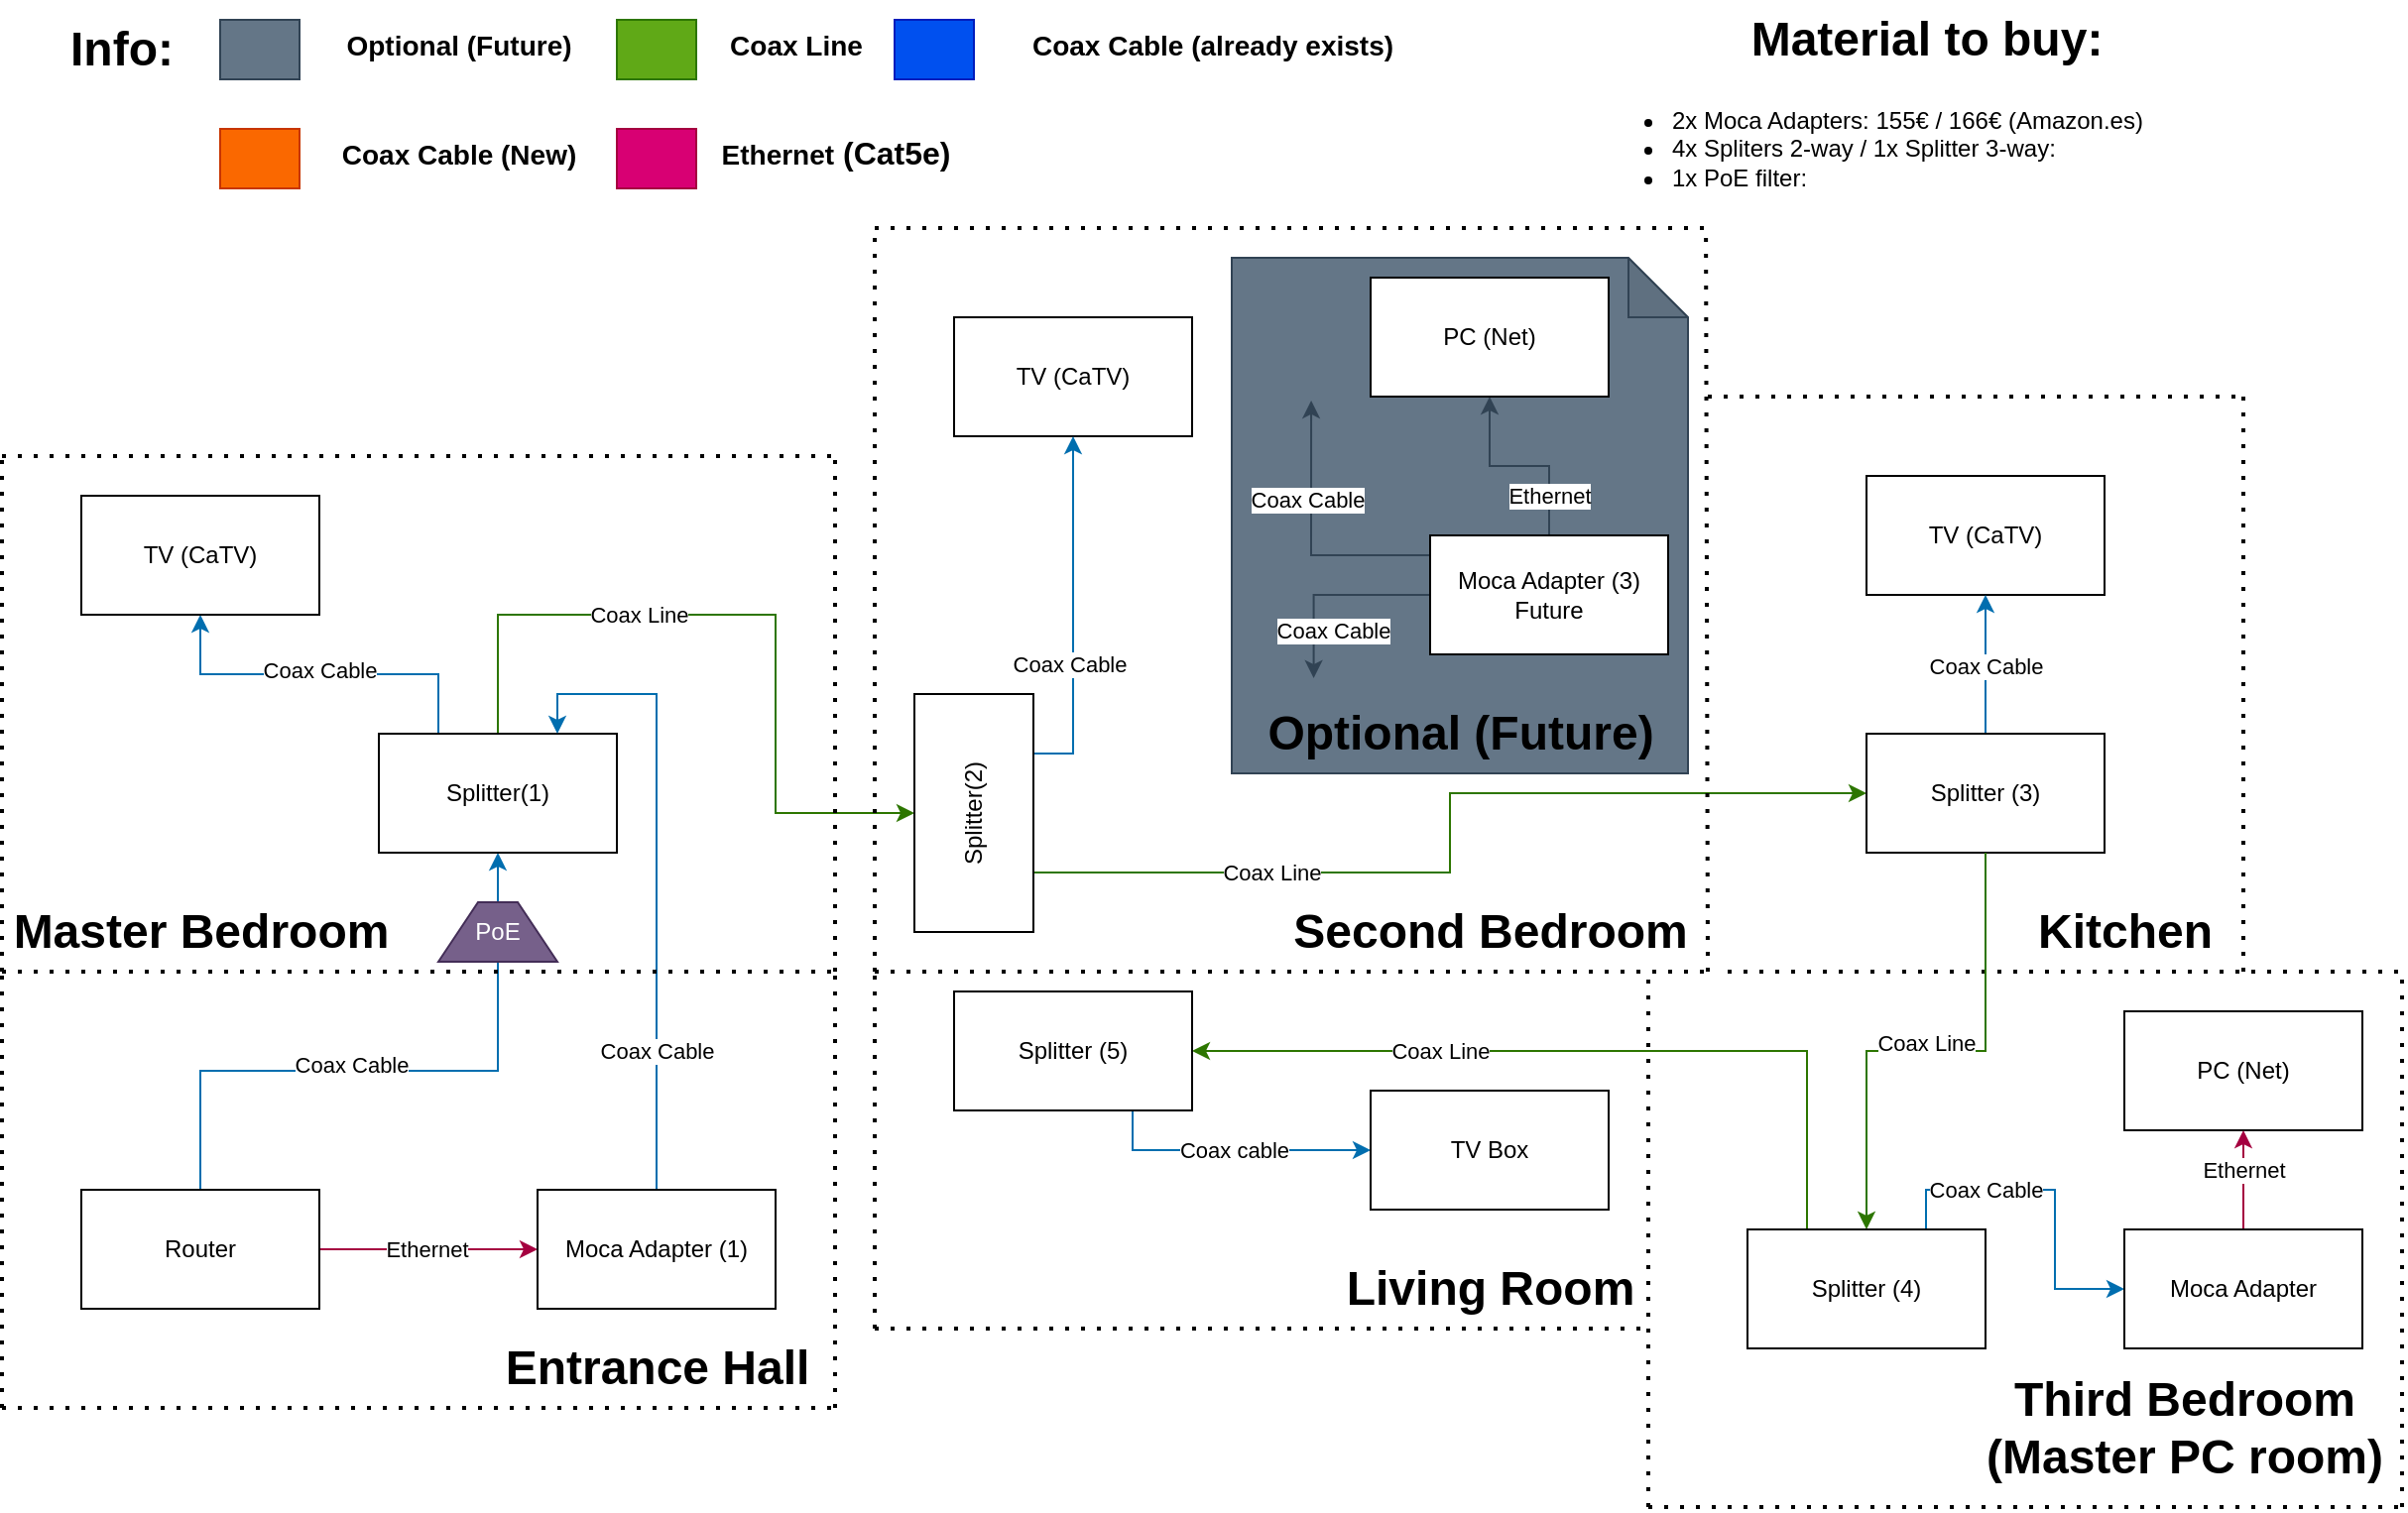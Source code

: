 <mxfile version="21.5.2" type="github">
  <diagram name="Página-1" id="l3W48SHhh2ZlZDR62sw5">
    <mxGraphModel dx="1834" dy="1146" grid="1" gridSize="10" guides="1" tooltips="1" connect="1" arrows="1" fold="1" page="0" pageScale="1" pageWidth="827" pageHeight="1169" math="0" shadow="0">
      <root>
        <mxCell id="0" />
        <mxCell id="1" parent="0" />
        <mxCell id="UsZ9BYW_dRJwkOO68vhF-15" value="" style="shape=note;whiteSpace=wrap;html=1;backgroundOutline=1;darkOpacity=0.05;fillColor=#647687;fontColor=#ffffff;strokeColor=#314354;" parent="1" vertex="1">
          <mxGeometry x="540" y="120" width="230" height="260" as="geometry" />
        </mxCell>
        <mxCell id="ZebOHd_uhJn7q3qsrIFo-4" style="edgeStyle=orthogonalEdgeStyle;rounded=0;orthogonalLoop=1;jettySize=auto;html=1;entryX=0;entryY=0.5;entryDx=0;entryDy=0;fillColor=#d80073;strokeColor=#A50040;" parent="1" source="uyOkbvqYTeOwgu7Op3V--3" target="uyOkbvqYTeOwgu7Op3V--11" edge="1">
          <mxGeometry relative="1" as="geometry" />
        </mxCell>
        <mxCell id="ZebOHd_uhJn7q3qsrIFo-5" value="Ethernet" style="edgeLabel;html=1;align=center;verticalAlign=middle;resizable=0;points=[];" parent="ZebOHd_uhJn7q3qsrIFo-4" vertex="1" connectable="0">
          <mxGeometry x="-0.018" relative="1" as="geometry">
            <mxPoint as="offset" />
          </mxGeometry>
        </mxCell>
        <mxCell id="ZebOHd_uhJn7q3qsrIFo-11" style="edgeStyle=orthogonalEdgeStyle;rounded=0;orthogonalLoop=1;jettySize=auto;html=1;entryX=0.5;entryY=1;entryDx=0;entryDy=0;fillColor=#1ba1e2;strokeColor=#006EAF;" parent="1" source="uyOkbvqYTeOwgu7Op3V--3" target="uyOkbvqYTeOwgu7Op3V--8" edge="1">
          <mxGeometry relative="1" as="geometry">
            <Array as="points">
              <mxPoint x="20" y="530" />
              <mxPoint x="170" y="530" />
            </Array>
          </mxGeometry>
        </mxCell>
        <mxCell id="ZebOHd_uhJn7q3qsrIFo-13" value="Coax Cable" style="edgeLabel;html=1;align=center;verticalAlign=middle;resizable=0;points=[];" parent="ZebOHd_uhJn7q3qsrIFo-11" vertex="1" connectable="0">
          <mxGeometry x="-0.15" y="3" relative="1" as="geometry">
            <mxPoint as="offset" />
          </mxGeometry>
        </mxCell>
        <mxCell id="uyOkbvqYTeOwgu7Op3V--3" value="Router" style="rounded=0;whiteSpace=wrap;html=1;" parent="1" vertex="1">
          <mxGeometry x="-40" y="590" width="120" height="60" as="geometry" />
        </mxCell>
        <mxCell id="uyOkbvqYTeOwgu7Op3V--4" style="edgeStyle=orthogonalEdgeStyle;rounded=0;orthogonalLoop=1;jettySize=auto;html=1;entryX=0.5;entryY=1;entryDx=0;entryDy=0;fillColor=#1ba1e2;strokeColor=#006EAF;exitX=0.25;exitY=0;exitDx=0;exitDy=0;" parent="1" source="uyOkbvqYTeOwgu7Op3V--8" target="uyOkbvqYTeOwgu7Op3V--14" edge="1">
          <mxGeometry relative="1" as="geometry" />
        </mxCell>
        <mxCell id="uyOkbvqYTeOwgu7Op3V--5" value="Coax Cable" style="edgeLabel;html=1;align=center;verticalAlign=middle;resizable=0;points=[];" parent="uyOkbvqYTeOwgu7Op3V--4" vertex="1" connectable="0">
          <mxGeometry x="-0.378" y="-2" relative="1" as="geometry">
            <mxPoint x="-34" as="offset" />
          </mxGeometry>
        </mxCell>
        <mxCell id="uyOkbvqYTeOwgu7Op3V--6" style="edgeStyle=orthogonalEdgeStyle;rounded=0;orthogonalLoop=1;jettySize=auto;html=1;entryX=0.5;entryY=0;entryDx=0;entryDy=0;fillColor=#60a917;strokeColor=#2D7600;exitX=0.5;exitY=0;exitDx=0;exitDy=0;" parent="1" source="uyOkbvqYTeOwgu7Op3V--8" target="uyOkbvqYTeOwgu7Op3V--26" edge="1">
          <mxGeometry relative="1" as="geometry">
            <Array as="points">
              <mxPoint x="170" y="300" />
              <mxPoint x="310" y="300" />
              <mxPoint x="310" y="400" />
            </Array>
          </mxGeometry>
        </mxCell>
        <mxCell id="uyOkbvqYTeOwgu7Op3V--7" value="Coax Line" style="edgeLabel;html=1;align=center;verticalAlign=middle;resizable=0;points=[];" parent="uyOkbvqYTeOwgu7Op3V--6" vertex="1" connectable="0">
          <mxGeometry x="-0.062" y="3" relative="1" as="geometry">
            <mxPoint x="-43" y="3" as="offset" />
          </mxGeometry>
        </mxCell>
        <mxCell id="uyOkbvqYTeOwgu7Op3V--8" value="&lt;div&gt;Splitter(1)&lt;/div&gt;" style="rounded=0;whiteSpace=wrap;html=1;" parent="1" vertex="1">
          <mxGeometry x="110" y="360" width="120" height="60" as="geometry" />
        </mxCell>
        <mxCell id="ZebOHd_uhJn7q3qsrIFo-3" style="edgeStyle=orthogonalEdgeStyle;rounded=0;orthogonalLoop=1;jettySize=auto;html=1;entryX=0.75;entryY=0;entryDx=0;entryDy=0;fillColor=#1ba1e2;strokeColor=#006EAF;" parent="1" source="uyOkbvqYTeOwgu7Op3V--11" target="uyOkbvqYTeOwgu7Op3V--8" edge="1">
          <mxGeometry relative="1" as="geometry" />
        </mxCell>
        <mxCell id="ZebOHd_uhJn7q3qsrIFo-6" value="Coax Cable" style="edgeLabel;html=1;align=center;verticalAlign=middle;resizable=0;points=[];" parent="ZebOHd_uhJn7q3qsrIFo-3" vertex="1" connectable="0">
          <mxGeometry x="0.05" y="-1" relative="1" as="geometry">
            <mxPoint x="-1" y="98" as="offset" />
          </mxGeometry>
        </mxCell>
        <mxCell id="uyOkbvqYTeOwgu7Op3V--11" value="Moca Adapter (1)" style="rounded=0;whiteSpace=wrap;html=1;" parent="1" vertex="1">
          <mxGeometry x="190" y="590" width="120" height="60" as="geometry" />
        </mxCell>
        <mxCell id="uyOkbvqYTeOwgu7Op3V--12" value="Entrance Hall" style="text;strokeColor=none;fillColor=none;html=1;fontSize=24;fontStyle=1;verticalAlign=middle;align=center;" parent="1" vertex="1">
          <mxGeometry x="200" y="660" width="100" height="40" as="geometry" />
        </mxCell>
        <mxCell id="uyOkbvqYTeOwgu7Op3V--13" value="Master Bedroom" style="text;strokeColor=none;fillColor=none;html=1;fontSize=24;fontStyle=1;verticalAlign=middle;align=center;" parent="1" vertex="1">
          <mxGeometry x="-30" y="440" width="100" height="40" as="geometry" />
        </mxCell>
        <mxCell id="uyOkbvqYTeOwgu7Op3V--14" value="TV (CaTV)" style="rounded=0;whiteSpace=wrap;html=1;" parent="1" vertex="1">
          <mxGeometry x="-40" y="240" width="120" height="60" as="geometry" />
        </mxCell>
        <mxCell id="uyOkbvqYTeOwgu7Op3V--15" value="TV (CaTV)" style="rounded=0;whiteSpace=wrap;html=1;" parent="1" vertex="1">
          <mxGeometry x="400" y="150" width="120" height="60" as="geometry" />
        </mxCell>
        <mxCell id="uyOkbvqYTeOwgu7Op3V--18" style="edgeStyle=orthogonalEdgeStyle;rounded=0;orthogonalLoop=1;jettySize=auto;html=1;exitX=0.5;exitY=0;exitDx=0;exitDy=0;entryX=0.5;entryY=1;entryDx=0;entryDy=0;fillColor=#647687;strokeColor=#314354;" parent="1" source="uyOkbvqYTeOwgu7Op3V--20" target="uyOkbvqYTeOwgu7Op3V--21" edge="1">
          <mxGeometry relative="1" as="geometry" />
        </mxCell>
        <mxCell id="uyOkbvqYTeOwgu7Op3V--19" value="Ethernet" style="edgeLabel;html=1;align=center;verticalAlign=middle;resizable=0;points=[];" parent="uyOkbvqYTeOwgu7Op3V--18" vertex="1" connectable="0">
          <mxGeometry y="2" relative="1" as="geometry">
            <mxPoint x="15" y="13" as="offset" />
          </mxGeometry>
        </mxCell>
        <mxCell id="nbPDpCMQTWh_0e_4HwNJ-20" style="edgeStyle=orthogonalEdgeStyle;rounded=0;orthogonalLoop=1;jettySize=auto;html=1;exitX=0;exitY=0.5;exitDx=0;exitDy=0;entryX=0.817;entryY=1.033;entryDx=0;entryDy=0;entryPerimeter=0;fillColor=#647687;strokeColor=#314354;" parent="1" source="uyOkbvqYTeOwgu7Op3V--20" edge="1">
          <mxGeometry relative="1" as="geometry">
            <mxPoint x="580.04" y="191.98" as="targetPoint" />
            <Array as="points">
              <mxPoint x="610" y="270" />
              <mxPoint x="581" y="270" />
            </Array>
          </mxGeometry>
        </mxCell>
        <mxCell id="nbPDpCMQTWh_0e_4HwNJ-21" value="Coax Cable" style="edgeLabel;html=1;align=center;verticalAlign=middle;resizable=0;points=[];" parent="nbPDpCMQTWh_0e_4HwNJ-20" vertex="1" connectable="0">
          <mxGeometry x="0.375" y="2" relative="1" as="geometry">
            <mxPoint as="offset" />
          </mxGeometry>
        </mxCell>
        <mxCell id="UsZ9BYW_dRJwkOO68vhF-24" style="edgeStyle=orthogonalEdgeStyle;rounded=0;orthogonalLoop=1;jettySize=auto;html=1;entryX=0.59;entryY=0.05;entryDx=0;entryDy=0;entryPerimeter=0;fillColor=#647687;strokeColor=#314354;" parent="1" source="uyOkbvqYTeOwgu7Op3V--20" edge="1">
          <mxGeometry relative="1" as="geometry">
            <mxPoint x="581.3" y="332" as="targetPoint" />
            <Array as="points">
              <mxPoint x="581" y="290" />
            </Array>
          </mxGeometry>
        </mxCell>
        <mxCell id="UsZ9BYW_dRJwkOO68vhF-27" value="Coax Cable" style="edgeLabel;html=1;align=center;verticalAlign=middle;resizable=0;points=[];" parent="UsZ9BYW_dRJwkOO68vhF-24" vertex="1" connectable="0">
          <mxGeometry x="-0.018" y="4" relative="1" as="geometry">
            <mxPoint y="14" as="offset" />
          </mxGeometry>
        </mxCell>
        <mxCell id="uyOkbvqYTeOwgu7Op3V--20" value="&lt;div&gt;Moca Adapter (3)&lt;/div&gt;&lt;div&gt;Future&lt;br&gt;&lt;/div&gt;" style="rounded=0;whiteSpace=wrap;html=1;" parent="1" vertex="1">
          <mxGeometry x="640" y="260" width="120" height="60" as="geometry" />
        </mxCell>
        <mxCell id="uyOkbvqYTeOwgu7Op3V--21" value="PC (Net)" style="rounded=0;whiteSpace=wrap;html=1;" parent="1" vertex="1">
          <mxGeometry x="610" y="130" width="120" height="60" as="geometry" />
        </mxCell>
        <mxCell id="uyOkbvqYTeOwgu7Op3V--24" style="edgeStyle=orthogonalEdgeStyle;rounded=0;orthogonalLoop=1;jettySize=auto;html=1;entryX=0;entryY=0.5;entryDx=0;entryDy=0;fillColor=#60a917;strokeColor=#2D7600;exitX=0.25;exitY=1;exitDx=0;exitDy=0;" parent="1" source="uyOkbvqYTeOwgu7Op3V--26" target="nbPDpCMQTWh_0e_4HwNJ-5" edge="1">
          <mxGeometry relative="1" as="geometry">
            <Array as="points">
              <mxPoint x="650" y="430" />
              <mxPoint x="650" y="390" />
            </Array>
          </mxGeometry>
        </mxCell>
        <mxCell id="uyOkbvqYTeOwgu7Op3V--25" value="Coax Line" style="edgeLabel;html=1;align=center;verticalAlign=middle;resizable=0;points=[];" parent="uyOkbvqYTeOwgu7Op3V--24" vertex="1" connectable="0">
          <mxGeometry x="-0.517" y="-3" relative="1" as="geometry">
            <mxPoint x="9" y="-3" as="offset" />
          </mxGeometry>
        </mxCell>
        <mxCell id="nbPDpCMQTWh_0e_4HwNJ-17" style="edgeStyle=orthogonalEdgeStyle;rounded=0;orthogonalLoop=1;jettySize=auto;html=1;entryX=0.5;entryY=1;entryDx=0;entryDy=0;fillColor=#1ba1e2;strokeColor=#006EAF;exitX=0.75;exitY=1;exitDx=0;exitDy=0;" parent="1" source="uyOkbvqYTeOwgu7Op3V--26" target="uyOkbvqYTeOwgu7Op3V--15" edge="1">
          <mxGeometry relative="1" as="geometry" />
        </mxCell>
        <mxCell id="nbPDpCMQTWh_0e_4HwNJ-19" value="Coax Cable" style="edgeLabel;html=1;align=center;verticalAlign=middle;resizable=0;points=[];" parent="nbPDpCMQTWh_0e_4HwNJ-17" vertex="1" connectable="0">
          <mxGeometry x="-0.65" y="2" relative="1" as="geometry">
            <mxPoint y="-34" as="offset" />
          </mxGeometry>
        </mxCell>
        <mxCell id="uyOkbvqYTeOwgu7Op3V--26" value="Splitter(2)" style="rounded=0;whiteSpace=wrap;html=1;rotation=-90;" parent="1" vertex="1">
          <mxGeometry x="350" y="370" width="120" height="60" as="geometry" />
        </mxCell>
        <mxCell id="uyOkbvqYTeOwgu7Op3V--27" value="" style="endArrow=none;dashed=1;html=1;dashPattern=1 3;strokeWidth=2;rounded=0;" parent="1" edge="1">
          <mxGeometry width="50" height="50" relative="1" as="geometry">
            <mxPoint x="-80" y="220" as="sourcePoint" />
            <mxPoint x="340" y="220" as="targetPoint" />
          </mxGeometry>
        </mxCell>
        <mxCell id="uyOkbvqYTeOwgu7Op3V--28" value="" style="endArrow=none;dashed=1;html=1;dashPattern=1 3;strokeWidth=2;rounded=0;" parent="1" edge="1">
          <mxGeometry width="50" height="50" relative="1" as="geometry">
            <mxPoint x="340" y="480" as="sourcePoint" />
            <mxPoint x="340" y="220" as="targetPoint" />
          </mxGeometry>
        </mxCell>
        <mxCell id="uyOkbvqYTeOwgu7Op3V--29" value="" style="endArrow=none;dashed=1;html=1;dashPattern=1 3;strokeWidth=2;rounded=0;" parent="1" edge="1">
          <mxGeometry width="50" height="50" relative="1" as="geometry">
            <mxPoint x="360" y="480" as="sourcePoint" />
            <mxPoint x="780" y="480" as="targetPoint" />
          </mxGeometry>
        </mxCell>
        <mxCell id="uyOkbvqYTeOwgu7Op3V--30" value="" style="endArrow=none;dashed=1;html=1;dashPattern=1 3;strokeWidth=2;rounded=0;" parent="1" edge="1">
          <mxGeometry width="50" height="50" relative="1" as="geometry">
            <mxPoint x="360" y="480" as="sourcePoint" />
            <mxPoint x="360" y="110" as="targetPoint" />
          </mxGeometry>
        </mxCell>
        <mxCell id="uyOkbvqYTeOwgu7Op3V--31" value="" style="endArrow=none;dashed=1;html=1;dashPattern=1 3;strokeWidth=2;rounded=0;" parent="1" edge="1">
          <mxGeometry width="50" height="50" relative="1" as="geometry">
            <mxPoint x="360" y="105" as="sourcePoint" />
            <mxPoint x="780" y="105" as="targetPoint" />
          </mxGeometry>
        </mxCell>
        <mxCell id="uyOkbvqYTeOwgu7Op3V--32" value="" style="endArrow=none;dashed=1;html=1;dashPattern=1 3;strokeWidth=2;rounded=0;entryX=0.144;entryY=0.988;entryDx=0;entryDy=0;entryPerimeter=0;" parent="1" edge="1" target="UsZ9BYW_dRJwkOO68vhF-3">
          <mxGeometry width="50" height="50" relative="1" as="geometry">
            <mxPoint x="780" y="480" as="sourcePoint" />
            <mxPoint x="780" y="120" as="targetPoint" />
          </mxGeometry>
        </mxCell>
        <mxCell id="uyOkbvqYTeOwgu7Op3V--33" value="Second Bedroom" style="text;strokeColor=none;fillColor=none;html=1;fontSize=24;fontStyle=1;verticalAlign=middle;align=center;" parent="1" vertex="1">
          <mxGeometry x="620" y="440" width="100" height="40" as="geometry" />
        </mxCell>
        <mxCell id="uyOkbvqYTeOwgu7Op3V--34" style="edgeStyle=orthogonalEdgeStyle;rounded=0;orthogonalLoop=1;jettySize=auto;html=1;entryX=0;entryY=0.5;entryDx=0;entryDy=0;fillColor=#1ba1e2;strokeColor=#006EAF;exitX=0.75;exitY=1;exitDx=0;exitDy=0;" parent="1" source="uyOkbvqYTeOwgu7Op3V--36" target="uyOkbvqYTeOwgu7Op3V--37" edge="1">
          <mxGeometry relative="1" as="geometry" />
        </mxCell>
        <mxCell id="uyOkbvqYTeOwgu7Op3V--35" value="Coax cable" style="edgeLabel;html=1;align=center;verticalAlign=middle;resizable=0;points=[];" parent="uyOkbvqYTeOwgu7Op3V--34" vertex="1" connectable="0">
          <mxGeometry x="0.04" y="-4" relative="1" as="geometry">
            <mxPoint x="-2" y="-4" as="offset" />
          </mxGeometry>
        </mxCell>
        <mxCell id="nbPDpCMQTWh_0e_4HwNJ-36" style="edgeStyle=orthogonalEdgeStyle;rounded=0;orthogonalLoop=1;jettySize=auto;html=1;entryX=1;entryY=0.5;entryDx=0;entryDy=0;fillColor=#60a917;strokeColor=#2D7600;exitX=0.25;exitY=0;exitDx=0;exitDy=0;" parent="1" source="nbPDpCMQTWh_0e_4HwNJ-14" target="uyOkbvqYTeOwgu7Op3V--36" edge="1">
          <mxGeometry relative="1" as="geometry">
            <Array as="points">
              <mxPoint x="830" y="520" />
            </Array>
          </mxGeometry>
        </mxCell>
        <mxCell id="nbPDpCMQTWh_0e_4HwNJ-37" value="Coax Line" style="edgeLabel;html=1;align=center;verticalAlign=middle;resizable=0;points=[];" parent="nbPDpCMQTWh_0e_4HwNJ-36" vertex="1" connectable="0">
          <mxGeometry x="0.038" relative="1" as="geometry">
            <mxPoint x="-68" as="offset" />
          </mxGeometry>
        </mxCell>
        <mxCell id="uyOkbvqYTeOwgu7Op3V--36" value="Splitter (5)" style="rounded=0;whiteSpace=wrap;html=1;" parent="1" vertex="1">
          <mxGeometry x="400" y="490" width="120" height="60" as="geometry" />
        </mxCell>
        <mxCell id="uyOkbvqYTeOwgu7Op3V--37" value="TV Box" style="rounded=0;whiteSpace=wrap;html=1;" parent="1" vertex="1">
          <mxGeometry x="610" y="540" width="120" height="60" as="geometry" />
        </mxCell>
        <mxCell id="uyOkbvqYTeOwgu7Op3V--38" value="Living Room" style="text;strokeColor=none;fillColor=none;html=1;fontSize=24;fontStyle=1;verticalAlign=middle;align=center;" parent="1" vertex="1">
          <mxGeometry x="620" y="620" width="100" height="40" as="geometry" />
        </mxCell>
        <mxCell id="uyOkbvqYTeOwgu7Op3V--39" value="" style="endArrow=none;dashed=1;html=1;dashPattern=1 3;strokeWidth=2;rounded=0;" parent="1" edge="1">
          <mxGeometry width="50" height="50" relative="1" as="geometry">
            <mxPoint x="360" y="660" as="sourcePoint" />
            <mxPoint x="360" y="480" as="targetPoint" />
          </mxGeometry>
        </mxCell>
        <mxCell id="uyOkbvqYTeOwgu7Op3V--40" value="" style="endArrow=none;dashed=1;html=1;dashPattern=1 3;strokeWidth=2;rounded=0;" parent="1" edge="1">
          <mxGeometry width="50" height="50" relative="1" as="geometry">
            <mxPoint x="360" y="660" as="sourcePoint" />
            <mxPoint x="750" y="660" as="targetPoint" />
          </mxGeometry>
        </mxCell>
        <mxCell id="uyOkbvqYTeOwgu7Op3V--41" value="" style="endArrow=none;dashed=1;html=1;dashPattern=1 3;strokeWidth=2;rounded=0;" parent="1" edge="1">
          <mxGeometry width="50" height="50" relative="1" as="geometry">
            <mxPoint x="750" y="750" as="sourcePoint" />
            <mxPoint x="750" y="480" as="targetPoint" />
          </mxGeometry>
        </mxCell>
        <mxCell id="uyOkbvqYTeOwgu7Op3V--42" value="" style="endArrow=none;dashed=1;html=1;dashPattern=1 3;strokeWidth=2;rounded=0;" parent="1" edge="1">
          <mxGeometry width="50" height="50" relative="1" as="geometry">
            <mxPoint x="-80" y="480" as="sourcePoint" />
            <mxPoint x="-80" y="220" as="targetPoint" />
          </mxGeometry>
        </mxCell>
        <mxCell id="uyOkbvqYTeOwgu7Op3V--43" value="" style="endArrow=none;dashed=1;html=1;dashPattern=1 3;strokeWidth=2;rounded=0;" parent="1" edge="1">
          <mxGeometry width="50" height="50" relative="1" as="geometry">
            <mxPoint x="-80" y="480" as="sourcePoint" />
            <mxPoint x="340" y="480" as="targetPoint" />
          </mxGeometry>
        </mxCell>
        <mxCell id="nbPDpCMQTWh_0e_4HwNJ-1" value="" style="endArrow=none;dashed=1;html=1;dashPattern=1 3;strokeWidth=2;rounded=0;" parent="1" edge="1">
          <mxGeometry width="50" height="50" relative="1" as="geometry">
            <mxPoint x="-80" y="700" as="sourcePoint" />
            <mxPoint x="-80" y="480" as="targetPoint" />
          </mxGeometry>
        </mxCell>
        <mxCell id="nbPDpCMQTWh_0e_4HwNJ-2" value="" style="endArrow=none;dashed=1;html=1;dashPattern=1 3;strokeWidth=2;rounded=0;" parent="1" edge="1">
          <mxGeometry width="50" height="50" relative="1" as="geometry">
            <mxPoint x="-80" y="700" as="sourcePoint" />
            <mxPoint x="340" y="700" as="targetPoint" />
          </mxGeometry>
        </mxCell>
        <mxCell id="nbPDpCMQTWh_0e_4HwNJ-3" value="" style="endArrow=none;dashed=1;html=1;dashPattern=1 3;strokeWidth=2;rounded=0;" parent="1" edge="1">
          <mxGeometry width="50" height="50" relative="1" as="geometry">
            <mxPoint x="340" y="700" as="sourcePoint" />
            <mxPoint x="340" y="480" as="targetPoint" />
          </mxGeometry>
        </mxCell>
        <mxCell id="nbPDpCMQTWh_0e_4HwNJ-4" value="TV (CaTV)" style="rounded=0;whiteSpace=wrap;html=1;" parent="1" vertex="1">
          <mxGeometry x="860" y="230" width="120" height="60" as="geometry" />
        </mxCell>
        <mxCell id="nbPDpCMQTWh_0e_4HwNJ-7" style="edgeStyle=orthogonalEdgeStyle;rounded=0;orthogonalLoop=1;jettySize=auto;html=1;entryX=0.5;entryY=1;entryDx=0;entryDy=0;fillColor=#1ba1e2;strokeColor=#006EAF;" parent="1" source="nbPDpCMQTWh_0e_4HwNJ-5" target="nbPDpCMQTWh_0e_4HwNJ-4" edge="1">
          <mxGeometry relative="1" as="geometry" />
        </mxCell>
        <mxCell id="nbPDpCMQTWh_0e_4HwNJ-8" value="Coax Cable" style="edgeLabel;html=1;align=center;verticalAlign=middle;resizable=0;points=[];" parent="nbPDpCMQTWh_0e_4HwNJ-7" vertex="1" connectable="0">
          <mxGeometry x="-0.029" y="3" relative="1" as="geometry">
            <mxPoint x="3" as="offset" />
          </mxGeometry>
        </mxCell>
        <mxCell id="nbPDpCMQTWh_0e_4HwNJ-5" value="Splitter (3)" style="rounded=0;whiteSpace=wrap;html=1;" parent="1" vertex="1">
          <mxGeometry x="860" y="360" width="120" height="60" as="geometry" />
        </mxCell>
        <mxCell id="nbPDpCMQTWh_0e_4HwNJ-6" value="Kitchen" style="text;strokeColor=none;fillColor=none;html=1;fontSize=24;fontStyle=1;verticalAlign=middle;align=center;" parent="1" vertex="1">
          <mxGeometry x="940" y="440" width="100" height="40" as="geometry" />
        </mxCell>
        <mxCell id="nbPDpCMQTWh_0e_4HwNJ-11" value="" style="endArrow=none;dashed=1;html=1;dashPattern=1 3;strokeWidth=2;rounded=0;" parent="1" edge="1">
          <mxGeometry width="50" height="50" relative="1" as="geometry">
            <mxPoint x="790" y="480" as="sourcePoint" />
            <mxPoint x="1130" y="480" as="targetPoint" />
          </mxGeometry>
        </mxCell>
        <mxCell id="nbPDpCMQTWh_0e_4HwNJ-12" value="" style="endArrow=none;dashed=1;html=1;dashPattern=1 3;strokeWidth=2;rounded=0;" parent="1" edge="1">
          <mxGeometry width="50" height="50" relative="1" as="geometry">
            <mxPoint x="1050" y="480" as="sourcePoint" />
            <mxPoint x="1050" y="190" as="targetPoint" />
          </mxGeometry>
        </mxCell>
        <mxCell id="nbPDpCMQTWh_0e_4HwNJ-13" value="" style="endArrow=none;dashed=1;html=1;dashPattern=1 3;strokeWidth=2;rounded=0;" parent="1" edge="1">
          <mxGeometry width="50" height="50" relative="1" as="geometry">
            <mxPoint x="780" y="190" as="sourcePoint" />
            <mxPoint x="1050" y="190" as="targetPoint" />
          </mxGeometry>
        </mxCell>
        <mxCell id="nbPDpCMQTWh_0e_4HwNJ-38" style="edgeStyle=orthogonalEdgeStyle;rounded=0;orthogonalLoop=1;jettySize=auto;html=1;entryX=0;entryY=0.5;entryDx=0;entryDy=0;exitX=0.75;exitY=0;exitDx=0;exitDy=0;fillColor=#1ba1e2;strokeColor=#006EAF;" parent="1" source="nbPDpCMQTWh_0e_4HwNJ-14" target="nbPDpCMQTWh_0e_4HwNJ-16" edge="1">
          <mxGeometry relative="1" as="geometry" />
        </mxCell>
        <mxCell id="ZebOHd_uhJn7q3qsrIFo-15" value="Coax Cable" style="edgeLabel;html=1;align=center;verticalAlign=middle;resizable=0;points=[];" parent="nbPDpCMQTWh_0e_4HwNJ-38" vertex="1" connectable="0">
          <mxGeometry x="-0.329" relative="1" as="geometry">
            <mxPoint x="-7" as="offset" />
          </mxGeometry>
        </mxCell>
        <mxCell id="nbPDpCMQTWh_0e_4HwNJ-41" style="edgeStyle=orthogonalEdgeStyle;rounded=0;orthogonalLoop=1;jettySize=auto;html=1;entryX=0.5;entryY=0;entryDx=0;entryDy=0;fillColor=#60a917;strokeColor=#2D7600;exitX=0.5;exitY=1;exitDx=0;exitDy=0;" parent="1" source="nbPDpCMQTWh_0e_4HwNJ-5" target="nbPDpCMQTWh_0e_4HwNJ-14" edge="1">
          <mxGeometry relative="1" as="geometry">
            <Array as="points">
              <mxPoint x="920" y="520" />
              <mxPoint x="860" y="520" />
            </Array>
          </mxGeometry>
        </mxCell>
        <mxCell id="nbPDpCMQTWh_0e_4HwNJ-42" value="Coax Line" style="edgeLabel;html=1;align=center;verticalAlign=middle;resizable=0;points=[];" parent="nbPDpCMQTWh_0e_4HwNJ-41" vertex="1" connectable="0">
          <mxGeometry x="-0.016" y="-2" relative="1" as="geometry">
            <mxPoint x="-7" y="-2" as="offset" />
          </mxGeometry>
        </mxCell>
        <mxCell id="nbPDpCMQTWh_0e_4HwNJ-14" value="Splitter (4)" style="rounded=0;whiteSpace=wrap;html=1;" parent="1" vertex="1">
          <mxGeometry x="800" y="610" width="120" height="60" as="geometry" />
        </mxCell>
        <mxCell id="nbPDpCMQTWh_0e_4HwNJ-15" value="PC (Net)" style="rounded=0;whiteSpace=wrap;html=1;" parent="1" vertex="1">
          <mxGeometry x="990" y="500" width="120" height="60" as="geometry" />
        </mxCell>
        <mxCell id="nbPDpCMQTWh_0e_4HwNJ-43" style="edgeStyle=orthogonalEdgeStyle;rounded=0;orthogonalLoop=1;jettySize=auto;html=1;entryX=0.5;entryY=1;entryDx=0;entryDy=0;fillColor=#d80073;strokeColor=#A50040;" parent="1" source="nbPDpCMQTWh_0e_4HwNJ-16" target="nbPDpCMQTWh_0e_4HwNJ-15" edge="1">
          <mxGeometry relative="1" as="geometry" />
        </mxCell>
        <mxCell id="nbPDpCMQTWh_0e_4HwNJ-44" value="Ethernet" style="edgeLabel;html=1;align=center;verticalAlign=middle;resizable=0;points=[];" parent="nbPDpCMQTWh_0e_4HwNJ-43" vertex="1" connectable="0">
          <mxGeometry x="-0.16" y="-1" relative="1" as="geometry">
            <mxPoint x="-1" y="-9" as="offset" />
          </mxGeometry>
        </mxCell>
        <mxCell id="nbPDpCMQTWh_0e_4HwNJ-16" value="Moca Adapter" style="rounded=0;whiteSpace=wrap;html=1;" parent="1" vertex="1">
          <mxGeometry x="990" y="610" width="120" height="60" as="geometry" />
        </mxCell>
        <mxCell id="nbPDpCMQTWh_0e_4HwNJ-22" value="" style="rounded=0;whiteSpace=wrap;html=1;fillColor=#647687;fontColor=#ffffff;strokeColor=#314354;" parent="1" vertex="1">
          <mxGeometry x="30" width="40" height="30" as="geometry" />
        </mxCell>
        <mxCell id="nbPDpCMQTWh_0e_4HwNJ-23" value="Info:" style="text;strokeColor=none;fillColor=none;html=1;fontSize=24;fontStyle=1;verticalAlign=middle;align=center;" parent="1" vertex="1">
          <mxGeometry x="-70" y="-5" width="100" height="40" as="geometry" />
        </mxCell>
        <mxCell id="nbPDpCMQTWh_0e_4HwNJ-24" value="&lt;font style=&quot;font-size: 14px;&quot;&gt;Optional (Future)&lt;/font&gt;" style="text;strokeColor=none;fillColor=none;html=1;fontSize=24;fontStyle=1;verticalAlign=middle;align=center;" parent="1" vertex="1">
          <mxGeometry x="100" y="-10" width="100" height="40" as="geometry" />
        </mxCell>
        <mxCell id="nbPDpCMQTWh_0e_4HwNJ-25" value="" style="rounded=0;whiteSpace=wrap;html=1;fillColor=#60a917;fontColor=#ffffff;strokeColor=#2D7600;" parent="1" vertex="1">
          <mxGeometry x="230" width="40" height="30" as="geometry" />
        </mxCell>
        <mxCell id="nbPDpCMQTWh_0e_4HwNJ-27" value="" style="rounded=0;whiteSpace=wrap;html=1;fillColor=#0050ef;fontColor=#ffffff;strokeColor=#001DBC;" parent="1" vertex="1">
          <mxGeometry x="370" width="40" height="30" as="geometry" />
        </mxCell>
        <mxCell id="nbPDpCMQTWh_0e_4HwNJ-30" value="&lt;font style=&quot;font-size: 14px;&quot;&gt;Coax &lt;font&gt;Line&lt;/font&gt;&lt;/font&gt;" style="text;strokeColor=none;fillColor=none;html=1;fontSize=24;fontStyle=1;verticalAlign=middle;align=center;" parent="1" vertex="1">
          <mxGeometry x="270" y="-10" width="100" height="40" as="geometry" />
        </mxCell>
        <mxCell id="nbPDpCMQTWh_0e_4HwNJ-31" value="&lt;font style=&quot;font-size: 14px;&quot;&gt;Coax Cable (already exists)&lt;br&gt;&lt;/font&gt;" style="text;strokeColor=none;fillColor=none;html=1;fontSize=24;fontStyle=1;verticalAlign=middle;align=center;" parent="1" vertex="1">
          <mxGeometry x="480" y="-10" width="100" height="40" as="geometry" />
        </mxCell>
        <mxCell id="nbPDpCMQTWh_0e_4HwNJ-32" value="" style="rounded=0;whiteSpace=wrap;html=1;fillColor=#d80073;fontColor=#ffffff;strokeColor=#A50040;" parent="1" vertex="1">
          <mxGeometry x="230" y="55" width="40" height="30" as="geometry" />
        </mxCell>
        <mxCell id="nbPDpCMQTWh_0e_4HwNJ-33" value="&lt;div&gt;&lt;font style=&quot;font-size: 14px;&quot;&gt;Ethernet&lt;font size=&quot;3&quot;&gt; (Cat5e)&lt;br&gt;&lt;/font&gt;&lt;/font&gt;&lt;/div&gt;" style="text;strokeColor=none;fillColor=none;html=1;fontSize=24;fontStyle=1;verticalAlign=middle;align=center;" parent="1" vertex="1">
          <mxGeometry x="290" y="45" width="100" height="40" as="geometry" />
        </mxCell>
        <mxCell id="nbPDpCMQTWh_0e_4HwNJ-34" value="&lt;div&gt;Third Bedroom &lt;br&gt;&lt;/div&gt;&lt;div&gt;(Master PC room)&lt;/div&gt;" style="text;strokeColor=none;fillColor=none;html=1;fontSize=24;fontStyle=1;verticalAlign=middle;align=center;" parent="1" vertex="1">
          <mxGeometry x="970" y="690" width="100" height="40" as="geometry" />
        </mxCell>
        <mxCell id="nbPDpCMQTWh_0e_4HwNJ-39" value="" style="endArrow=none;dashed=1;html=1;dashPattern=1 3;strokeWidth=2;rounded=0;" parent="1" edge="1">
          <mxGeometry width="50" height="50" relative="1" as="geometry">
            <mxPoint x="750" y="750" as="sourcePoint" />
            <mxPoint x="1130" y="750" as="targetPoint" />
          </mxGeometry>
        </mxCell>
        <mxCell id="nbPDpCMQTWh_0e_4HwNJ-40" value="" style="endArrow=none;dashed=1;html=1;dashPattern=1 3;strokeWidth=2;rounded=0;" parent="1" edge="1">
          <mxGeometry width="50" height="50" relative="1" as="geometry">
            <mxPoint x="1130" y="750" as="sourcePoint" />
            <mxPoint x="1130" y="480" as="targetPoint" />
          </mxGeometry>
        </mxCell>
        <mxCell id="UsZ9BYW_dRJwkOO68vhF-1" value="Material to buy:" style="text;strokeColor=none;fillColor=none;html=1;fontSize=24;fontStyle=1;verticalAlign=middle;align=center;" parent="1" vertex="1">
          <mxGeometry x="840" y="-10" width="100" height="40" as="geometry" />
        </mxCell>
        <mxCell id="UsZ9BYW_dRJwkOO68vhF-3" value="&lt;ul&gt;&lt;li&gt;2x Moca Adapters: 155€ / 166€ (Amazon.es)&lt;br&gt;&lt;/li&gt;&lt;li&gt;4x Spliters 2-way / 1x Splitter 3-way: &lt;br&gt;&lt;/li&gt;&lt;li&gt;1x PoE filter:&amp;nbsp;&lt;/li&gt;&lt;/ul&gt;" style="text;strokeColor=none;fillColor=none;html=1;whiteSpace=wrap;verticalAlign=middle;overflow=hidden;" parent="1" vertex="1">
          <mxGeometry x="720" y="25" width="410" height="80" as="geometry" />
        </mxCell>
        <mxCell id="UsZ9BYW_dRJwkOO68vhF-4" value="" style="rounded=0;whiteSpace=wrap;html=1;fillColor=#fa6800;fontColor=#000000;strokeColor=#C73500;" parent="1" vertex="1">
          <mxGeometry x="30" y="55" width="40" height="30" as="geometry" />
        </mxCell>
        <mxCell id="UsZ9BYW_dRJwkOO68vhF-5" value="&lt;font style=&quot;font-size: 14px;&quot;&gt;Coax &lt;font&gt;Cable (New)&lt;br&gt;&lt;/font&gt;&lt;/font&gt;" style="text;strokeColor=none;fillColor=none;html=1;fontSize=24;fontStyle=1;verticalAlign=middle;align=center;" parent="1" vertex="1">
          <mxGeometry x="100" y="45" width="100" height="40" as="geometry" />
        </mxCell>
        <mxCell id="UsZ9BYW_dRJwkOO68vhF-26" value="Optional (Future)" style="text;strokeColor=none;fillColor=none;html=1;fontSize=24;fontStyle=1;verticalAlign=middle;align=center;" parent="1" vertex="1">
          <mxGeometry x="605" y="340" width="100" height="40" as="geometry" />
        </mxCell>
        <mxCell id="ZebOHd_uhJn7q3qsrIFo-12" value="PoE" style="shape=trapezoid;perimeter=trapezoidPerimeter;whiteSpace=wrap;html=1;fixedSize=1;fillColor=#76608a;fontColor=#ffffff;strokeColor=#432D57;" parent="1" vertex="1">
          <mxGeometry x="140" y="445" width="60" height="30" as="geometry" />
        </mxCell>
      </root>
    </mxGraphModel>
  </diagram>
</mxfile>
